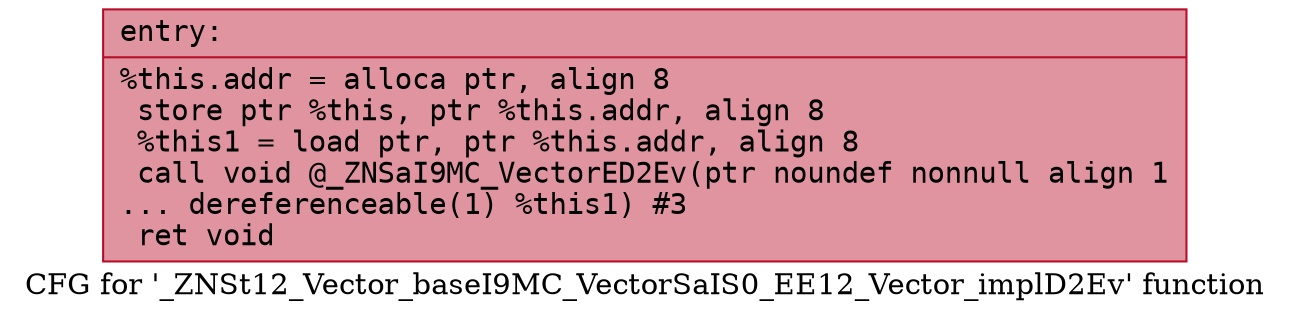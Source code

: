 digraph "CFG for '_ZNSt12_Vector_baseI9MC_VectorSaIS0_EE12_Vector_implD2Ev' function" {
	label="CFG for '_ZNSt12_Vector_baseI9MC_VectorSaIS0_EE12_Vector_implD2Ev' function";

	Node0x55dab48607d0 [shape=record,color="#b70d28ff", style=filled, fillcolor="#b70d2870" fontname="Courier",label="{entry:\l|  %this.addr = alloca ptr, align 8\l  store ptr %this, ptr %this.addr, align 8\l  %this1 = load ptr, ptr %this.addr, align 8\l  call void @_ZNSaI9MC_VectorED2Ev(ptr noundef nonnull align 1\l... dereferenceable(1) %this1) #3\l  ret void\l}"];
}
